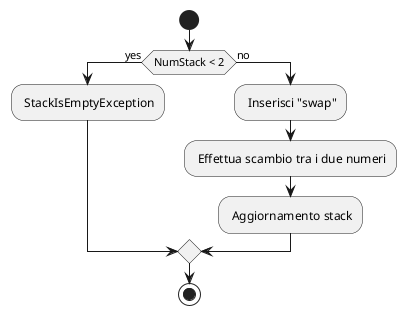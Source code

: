 @startuml ActivityDiagram_Swap

start

if(NumStack < 2) then (yes)
    : StackIsEmptyException;
else (no)
    : Inserisci "swap";
    : Effettua scambio tra i due numeri;
    : Aggiornamento stack;
    
endif


stop

@enduml
